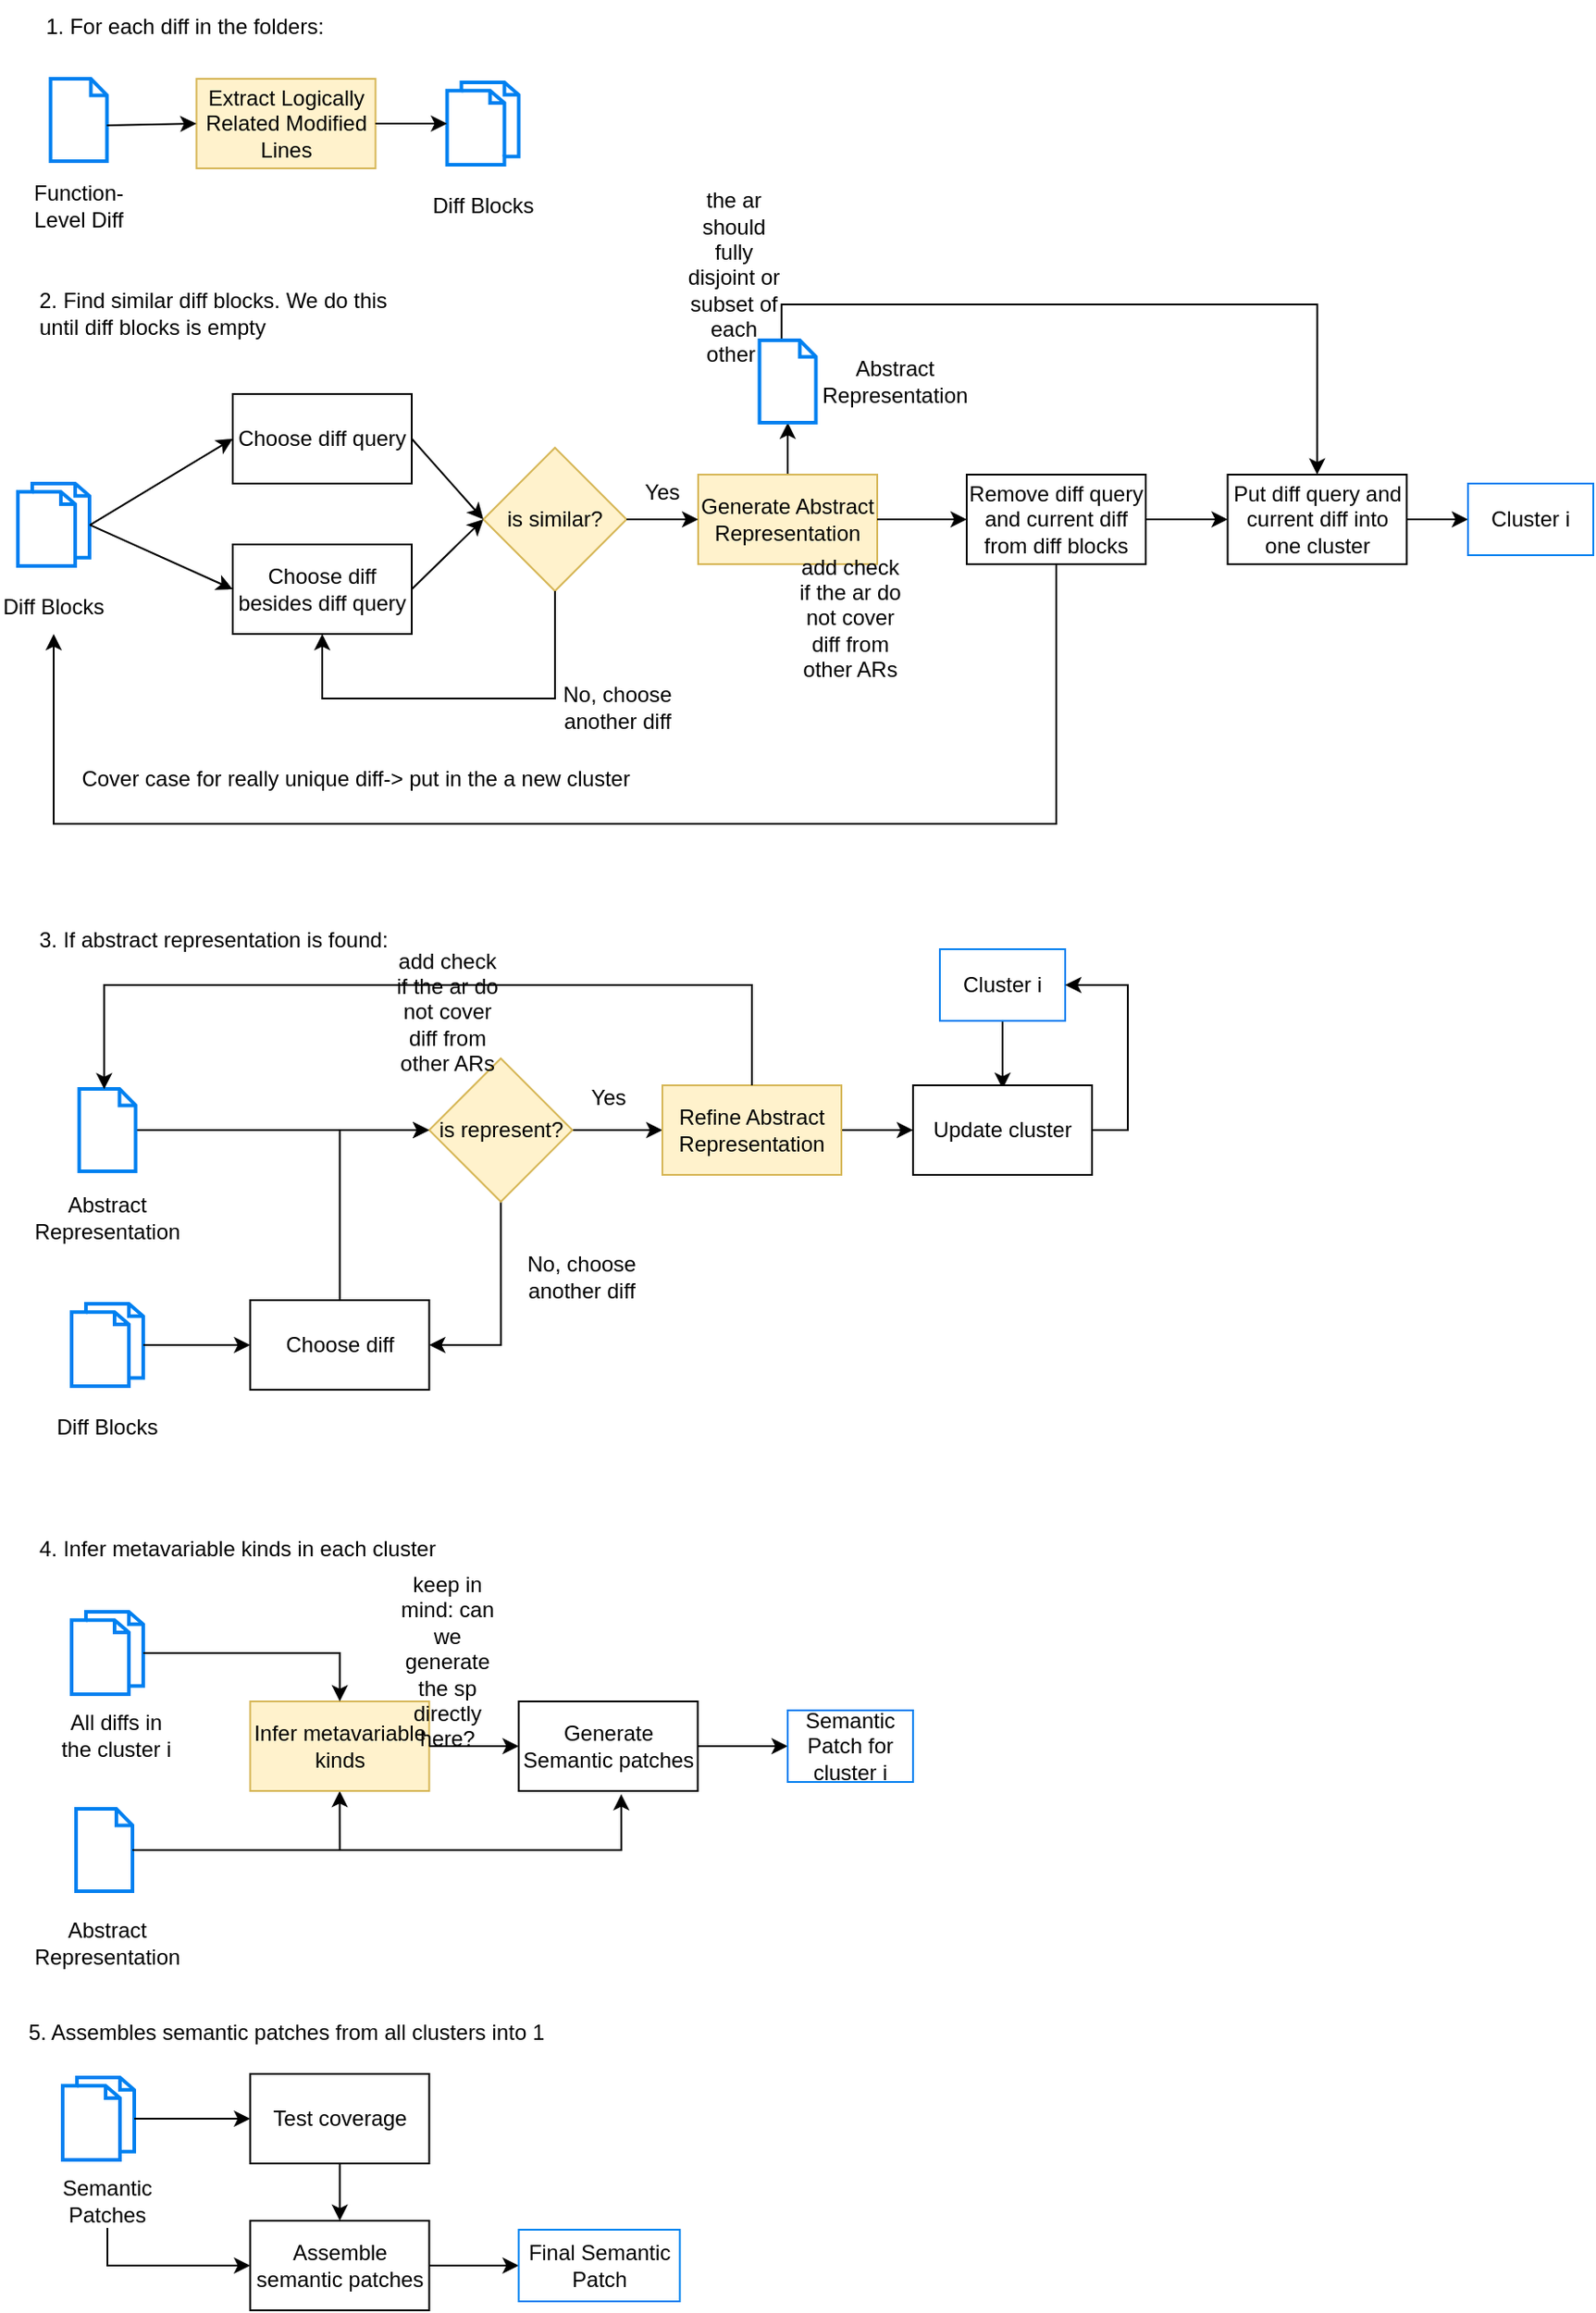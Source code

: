 <mxfile version="24.7.12">
  <diagram name="Page-1" id="-cTbQ6uI88XnNYqkbfOJ">
    <mxGraphModel dx="1839" dy="434" grid="1" gridSize="10" guides="1" tooltips="1" connect="1" arrows="1" fold="1" page="1" pageScale="1" pageWidth="850" pageHeight="1100" math="0" shadow="0">
      <root>
        <mxCell id="0" />
        <mxCell id="1" parent="0" />
        <mxCell id="QleuZ_sIqg2X-7CIl005-3" value="Extract Logically Related Modified Lines" style="html=1;dashed=0;whiteSpace=wrap;fillColor=#fff2cc;strokeColor=#d6b656;" vertex="1" parent="1">
          <mxGeometry x="-190.25" y="64" width="100" height="50" as="geometry" />
        </mxCell>
        <mxCell id="QleuZ_sIqg2X-7CIl005-13" value="" style="group" vertex="1" connectable="0" parent="1">
          <mxGeometry x="-286" y="64" width="60" height="86" as="geometry" />
        </mxCell>
        <mxCell id="QleuZ_sIqg2X-7CIl005-2" value="Function-Level Diff" style="text;html=1;align=center;verticalAlign=middle;whiteSpace=wrap;rounded=0;" vertex="1" parent="QleuZ_sIqg2X-7CIl005-13">
          <mxGeometry y="56" width="60" height="30" as="geometry" />
        </mxCell>
        <mxCell id="QleuZ_sIqg2X-7CIl005-8" value="" style="html=1;verticalLabelPosition=bottom;align=center;labelBackgroundColor=#ffffff;verticalAlign=top;strokeWidth=2;strokeColor=#0080F0;shadow=0;dashed=0;shape=mxgraph.ios7.icons.document;" vertex="1" parent="QleuZ_sIqg2X-7CIl005-13">
          <mxGeometry x="14.25" width="31.5" height="46" as="geometry" />
        </mxCell>
        <mxCell id="QleuZ_sIqg2X-7CIl005-14" value="" style="group" vertex="1" connectable="0" parent="1">
          <mxGeometry x="-60.25" y="66" width="60" height="84" as="geometry" />
        </mxCell>
        <mxCell id="QleuZ_sIqg2X-7CIl005-10" value="" style="html=1;verticalLabelPosition=bottom;align=center;labelBackgroundColor=#ffffff;verticalAlign=top;strokeWidth=2;strokeColor=#0080F0;shadow=0;dashed=0;shape=mxgraph.ios7.icons.documents;" vertex="1" parent="QleuZ_sIqg2X-7CIl005-14">
          <mxGeometry x="10" width="40" height="46" as="geometry" />
        </mxCell>
        <mxCell id="QleuZ_sIqg2X-7CIl005-11" value="Diff Blocks" style="text;html=1;align=center;verticalAlign=middle;whiteSpace=wrap;rounded=0;" vertex="1" parent="QleuZ_sIqg2X-7CIl005-14">
          <mxGeometry y="54" width="60" height="30" as="geometry" />
        </mxCell>
        <mxCell id="QleuZ_sIqg2X-7CIl005-15" value="1. For each diff in the folders:&amp;nbsp;" style="text;html=1;align=center;verticalAlign=middle;whiteSpace=wrap;rounded=0;" vertex="1" parent="1">
          <mxGeometry x="-280.25" y="20" width="170" height="30" as="geometry" />
        </mxCell>
        <mxCell id="QleuZ_sIqg2X-7CIl005-16" value="" style="endArrow=classic;html=1;rounded=0;exitX=1;exitY=0.5;exitDx=0;exitDy=0;" edge="1" parent="1" source="QleuZ_sIqg2X-7CIl005-3" target="QleuZ_sIqg2X-7CIl005-10">
          <mxGeometry width="50" height="50" relative="1" as="geometry">
            <mxPoint x="99.75" y="250" as="sourcePoint" />
            <mxPoint x="149.75" y="200" as="targetPoint" />
          </mxGeometry>
        </mxCell>
        <mxCell id="QleuZ_sIqg2X-7CIl005-17" value="" style="endArrow=classic;html=1;rounded=0;exitX=1;exitY=0.565;exitDx=0;exitDy=0;exitPerimeter=0;entryX=0;entryY=0.5;entryDx=0;entryDy=0;" edge="1" parent="1" source="QleuZ_sIqg2X-7CIl005-8" target="QleuZ_sIqg2X-7CIl005-3">
          <mxGeometry width="50" height="50" relative="1" as="geometry">
            <mxPoint x="-80.25" y="99" as="sourcePoint" />
            <mxPoint x="-40.25" y="99" as="targetPoint" />
          </mxGeometry>
        </mxCell>
        <mxCell id="QleuZ_sIqg2X-7CIl005-25" value="is similar?" style="rhombus;whiteSpace=wrap;html=1;fillColor=#fff2cc;strokeColor=#d6b656;" vertex="1" parent="1">
          <mxGeometry x="-30" y="270" width="80" height="80" as="geometry" />
        </mxCell>
        <mxCell id="QleuZ_sIqg2X-7CIl005-26" value="2. Find similar diff blocks. We do this until diff blocks is empty" style="text;html=1;align=left;verticalAlign=middle;whiteSpace=wrap;rounded=0;" vertex="1" parent="1">
          <mxGeometry x="-280.25" y="180" width="210.25" height="30" as="geometry" />
        </mxCell>
        <mxCell id="QleuZ_sIqg2X-7CIl005-27" value="" style="group" vertex="1" connectable="0" parent="1">
          <mxGeometry x="-300" y="290" width="60" height="84" as="geometry" />
        </mxCell>
        <mxCell id="QleuZ_sIqg2X-7CIl005-28" value="" style="html=1;verticalLabelPosition=bottom;align=center;labelBackgroundColor=#ffffff;verticalAlign=top;strokeWidth=2;strokeColor=#0080F0;shadow=0;dashed=0;shape=mxgraph.ios7.icons.documents;" vertex="1" parent="QleuZ_sIqg2X-7CIl005-27">
          <mxGeometry x="10" width="40" height="46" as="geometry" />
        </mxCell>
        <mxCell id="QleuZ_sIqg2X-7CIl005-29" value="Diff Blocks" style="text;html=1;align=center;verticalAlign=middle;whiteSpace=wrap;rounded=0;" vertex="1" parent="QleuZ_sIqg2X-7CIl005-27">
          <mxGeometry y="54" width="60" height="30" as="geometry" />
        </mxCell>
        <mxCell id="QleuZ_sIqg2X-7CIl005-42" value="" style="endArrow=classic;html=1;rounded=0;exitX=1.005;exitY=0.504;exitDx=0;exitDy=0;exitPerimeter=0;entryX=0;entryY=0.5;entryDx=0;entryDy=0;" edge="1" parent="1" source="QleuZ_sIqg2X-7CIl005-28" target="QleuZ_sIqg2X-7CIl005-72">
          <mxGeometry width="50" height="50" relative="1" as="geometry">
            <mxPoint x="-240" y="327.49" as="sourcePoint" />
            <mxPoint x="-135.969" y="246.862" as="targetPoint" />
          </mxGeometry>
        </mxCell>
        <mxCell id="QleuZ_sIqg2X-7CIl005-43" value="" style="endArrow=classic;html=1;rounded=0;entryX=0;entryY=0.5;entryDx=0;entryDy=0;exitX=1.004;exitY=0.502;exitDx=0;exitDy=0;exitPerimeter=0;" edge="1" parent="1" source="QleuZ_sIqg2X-7CIl005-28" target="QleuZ_sIqg2X-7CIl005-70">
          <mxGeometry width="50" height="50" relative="1" as="geometry">
            <mxPoint x="-250" y="320" as="sourcePoint" />
            <mxPoint x="-136.158" y="363.184" as="targetPoint" />
          </mxGeometry>
        </mxCell>
        <mxCell id="QleuZ_sIqg2X-7CIl005-44" value="" style="endArrow=classic;html=1;rounded=0;exitX=1;exitY=0.5;exitDx=0;exitDy=0;" edge="1" parent="1" source="QleuZ_sIqg2X-7CIl005-72">
          <mxGeometry width="50" height="50" relative="1" as="geometry">
            <mxPoint x="-105.382" y="246.862" as="sourcePoint" />
            <mxPoint x="-30" y="310" as="targetPoint" />
          </mxGeometry>
        </mxCell>
        <mxCell id="QleuZ_sIqg2X-7CIl005-45" value="" style="endArrow=classic;html=1;rounded=0;exitX=1;exitY=0.5;exitDx=0;exitDy=0;" edge="1" parent="1" source="QleuZ_sIqg2X-7CIl005-70">
          <mxGeometry width="50" height="50" relative="1" as="geometry">
            <mxPoint x="-105.004" y="363.092" as="sourcePoint" />
            <mxPoint x="-30" y="310" as="targetPoint" />
          </mxGeometry>
        </mxCell>
        <mxCell id="QleuZ_sIqg2X-7CIl005-84" value="" style="edgeStyle=orthogonalEdgeStyle;rounded=0;orthogonalLoop=1;jettySize=auto;html=1;" edge="1" parent="1" source="QleuZ_sIqg2X-7CIl005-46" target="QleuZ_sIqg2X-7CIl005-55">
          <mxGeometry relative="1" as="geometry" />
        </mxCell>
        <mxCell id="QleuZ_sIqg2X-7CIl005-46" value="Generate Abstract Representation" style="html=1;dashed=0;whiteSpace=wrap;fillColor=#fff2cc;strokeColor=#d6b656;" vertex="1" parent="1">
          <mxGeometry x="90" y="285" width="100" height="50" as="geometry" />
        </mxCell>
        <mxCell id="QleuZ_sIqg2X-7CIl005-47" value="" style="endArrow=classic;html=1;rounded=0;exitX=1;exitY=0.5;exitDx=0;exitDy=0;entryX=0;entryY=0.5;entryDx=0;entryDy=0;" edge="1" parent="1" source="QleuZ_sIqg2X-7CIl005-25" target="QleuZ_sIqg2X-7CIl005-46">
          <mxGeometry width="50" height="50" relative="1" as="geometry">
            <mxPoint x="-95" y="373" as="sourcePoint" />
            <mxPoint x="-20" y="320" as="targetPoint" />
          </mxGeometry>
        </mxCell>
        <mxCell id="QleuZ_sIqg2X-7CIl005-48" value="" style="endArrow=classic;html=1;rounded=0;exitX=0.5;exitY=1;exitDx=0;exitDy=0;entryX=0.5;entryY=1;entryDx=0;entryDy=0;" edge="1" parent="1" source="QleuZ_sIqg2X-7CIl005-25" target="QleuZ_sIqg2X-7CIl005-70">
          <mxGeometry width="50" height="50" relative="1" as="geometry">
            <mxPoint x="50" y="410" as="sourcePoint" />
            <mxPoint x="-122" y="440" as="targetPoint" />
            <Array as="points">
              <mxPoint x="10" y="410" />
              <mxPoint x="-120" y="410" />
            </Array>
          </mxGeometry>
        </mxCell>
        <mxCell id="QleuZ_sIqg2X-7CIl005-49" value="No, choose another diff" style="text;html=1;align=center;verticalAlign=middle;whiteSpace=wrap;rounded=0;" vertex="1" parent="1">
          <mxGeometry x="10" y="400" width="70.25" height="30" as="geometry" />
        </mxCell>
        <mxCell id="QleuZ_sIqg2X-7CIl005-50" value="Yes" style="text;html=1;align=center;verticalAlign=middle;whiteSpace=wrap;rounded=0;" vertex="1" parent="1">
          <mxGeometry x="50" y="280" width="40" height="30" as="geometry" />
        </mxCell>
        <mxCell id="QleuZ_sIqg2X-7CIl005-75" value="" style="edgeStyle=orthogonalEdgeStyle;rounded=0;orthogonalLoop=1;jettySize=auto;html=1;" edge="1" parent="1" source="QleuZ_sIqg2X-7CIl005-51" target="QleuZ_sIqg2X-7CIl005-73">
          <mxGeometry relative="1" as="geometry" />
        </mxCell>
        <mxCell id="QleuZ_sIqg2X-7CIl005-103" style="edgeStyle=orthogonalEdgeStyle;rounded=0;orthogonalLoop=1;jettySize=auto;html=1;exitX=0.5;exitY=1;exitDx=0;exitDy=0;entryX=0.5;entryY=1;entryDx=0;entryDy=0;" edge="1" parent="1" source="QleuZ_sIqg2X-7CIl005-51" target="QleuZ_sIqg2X-7CIl005-29">
          <mxGeometry relative="1" as="geometry">
            <Array as="points">
              <mxPoint x="290" y="480" />
              <mxPoint x="-270" y="480" />
            </Array>
          </mxGeometry>
        </mxCell>
        <mxCell id="QleuZ_sIqg2X-7CIl005-51" value="Remove diff query and current diff from diff blocks" style="html=1;dashed=0;whiteSpace=wrap;" vertex="1" parent="1">
          <mxGeometry x="240" y="285" width="100" height="50" as="geometry" />
        </mxCell>
        <mxCell id="QleuZ_sIqg2X-7CIl005-52" value="" style="endArrow=classic;html=1;rounded=0;exitX=1;exitY=0.5;exitDx=0;exitDy=0;entryX=0;entryY=0.5;entryDx=0;entryDy=0;" edge="1" parent="1" source="QleuZ_sIqg2X-7CIl005-46" target="QleuZ_sIqg2X-7CIl005-51">
          <mxGeometry width="50" height="50" relative="1" as="geometry">
            <mxPoint x="60" y="320" as="sourcePoint" />
            <mxPoint x="100" y="320" as="targetPoint" />
          </mxGeometry>
        </mxCell>
        <mxCell id="QleuZ_sIqg2X-7CIl005-54" value="Abstract Representation" style="text;html=1;align=center;verticalAlign=middle;whiteSpace=wrap;rounded=0;" vertex="1" parent="1">
          <mxGeometry x="170" y="218" width="60" height="30" as="geometry" />
        </mxCell>
        <mxCell id="QleuZ_sIqg2X-7CIl005-106" value="" style="edgeStyle=orthogonalEdgeStyle;rounded=0;orthogonalLoop=1;jettySize=auto;html=1;entryX=0.5;entryY=0;entryDx=0;entryDy=0;exitX=0.392;exitY=-0.022;exitDx=0;exitDy=0;exitPerimeter=0;" edge="1" parent="1" source="QleuZ_sIqg2X-7CIl005-55" target="QleuZ_sIqg2X-7CIl005-73">
          <mxGeometry relative="1" as="geometry" />
        </mxCell>
        <mxCell id="QleuZ_sIqg2X-7CIl005-55" value="" style="html=1;verticalLabelPosition=bottom;align=center;labelBackgroundColor=#ffffff;verticalAlign=top;strokeWidth=2;strokeColor=#0080F0;shadow=0;dashed=0;shape=mxgraph.ios7.icons.document;" vertex="1" parent="1">
          <mxGeometry x="124.25" y="210" width="31.5" height="46" as="geometry" />
        </mxCell>
        <mxCell id="QleuZ_sIqg2X-7CIl005-61" value="3. If abstract representation is found:" style="text;html=1;align=left;verticalAlign=middle;whiteSpace=wrap;rounded=0;" vertex="1" parent="1">
          <mxGeometry x="-280.25" y="530" width="210.25" height="30" as="geometry" />
        </mxCell>
        <mxCell id="QleuZ_sIqg2X-7CIl005-62" value="Abstract Representation" style="text;html=1;align=center;verticalAlign=middle;whiteSpace=wrap;rounded=0;" vertex="1" parent="1">
          <mxGeometry x="-270" y="685" width="60" height="30" as="geometry" />
        </mxCell>
        <mxCell id="QleuZ_sIqg2X-7CIl005-93" value="" style="edgeStyle=orthogonalEdgeStyle;rounded=0;orthogonalLoop=1;jettySize=auto;html=1;" edge="1" parent="1" source="QleuZ_sIqg2X-7CIl005-63" target="QleuZ_sIqg2X-7CIl005-69">
          <mxGeometry relative="1" as="geometry" />
        </mxCell>
        <mxCell id="QleuZ_sIqg2X-7CIl005-63" value="" style="html=1;verticalLabelPosition=bottom;align=center;labelBackgroundColor=#ffffff;verticalAlign=top;strokeWidth=2;strokeColor=#0080F0;shadow=0;dashed=0;shape=mxgraph.ios7.icons.document;" vertex="1" parent="1">
          <mxGeometry x="-255.75" y="628" width="31.5" height="46" as="geometry" />
        </mxCell>
        <mxCell id="QleuZ_sIqg2X-7CIl005-64" value="" style="group" vertex="1" connectable="0" parent="1">
          <mxGeometry x="-270" y="748" width="60" height="84" as="geometry" />
        </mxCell>
        <mxCell id="QleuZ_sIqg2X-7CIl005-65" value="" style="html=1;verticalLabelPosition=bottom;align=center;labelBackgroundColor=#ffffff;verticalAlign=top;strokeWidth=2;strokeColor=#0080F0;shadow=0;dashed=0;shape=mxgraph.ios7.icons.documents;" vertex="1" parent="QleuZ_sIqg2X-7CIl005-64">
          <mxGeometry x="10" width="40" height="46" as="geometry" />
        </mxCell>
        <mxCell id="QleuZ_sIqg2X-7CIl005-66" value="Diff Blocks" style="text;html=1;align=center;verticalAlign=middle;whiteSpace=wrap;rounded=0;" vertex="1" parent="QleuZ_sIqg2X-7CIl005-64">
          <mxGeometry y="54" width="60" height="30" as="geometry" />
        </mxCell>
        <mxCell id="QleuZ_sIqg2X-7CIl005-96" style="edgeStyle=orthogonalEdgeStyle;rounded=0;orthogonalLoop=1;jettySize=auto;html=1;exitX=0.5;exitY=1;exitDx=0;exitDy=0;entryX=1;entryY=0.5;entryDx=0;entryDy=0;" edge="1" parent="1" source="QleuZ_sIqg2X-7CIl005-69" target="QleuZ_sIqg2X-7CIl005-71">
          <mxGeometry relative="1" as="geometry" />
        </mxCell>
        <mxCell id="QleuZ_sIqg2X-7CIl005-99" value="" style="edgeStyle=orthogonalEdgeStyle;rounded=0;orthogonalLoop=1;jettySize=auto;html=1;" edge="1" parent="1" source="QleuZ_sIqg2X-7CIl005-69" target="QleuZ_sIqg2X-7CIl005-98">
          <mxGeometry relative="1" as="geometry" />
        </mxCell>
        <mxCell id="QleuZ_sIqg2X-7CIl005-69" value="is represent?" style="rhombus;whiteSpace=wrap;html=1;fillColor=#fff2cc;strokeColor=#d6b656;" vertex="1" parent="1">
          <mxGeometry x="-60.25" y="611" width="80" height="80" as="geometry" />
        </mxCell>
        <mxCell id="QleuZ_sIqg2X-7CIl005-70" value="Choose diff besides diff query" style="html=1;dashed=0;whiteSpace=wrap;" vertex="1" parent="1">
          <mxGeometry x="-170" y="324" width="100" height="50" as="geometry" />
        </mxCell>
        <mxCell id="QleuZ_sIqg2X-7CIl005-95" value="" style="edgeStyle=orthogonalEdgeStyle;rounded=0;orthogonalLoop=1;jettySize=auto;html=1;entryX=0;entryY=0.5;entryDx=0;entryDy=0;" edge="1" parent="1" source="QleuZ_sIqg2X-7CIl005-71" target="QleuZ_sIqg2X-7CIl005-69">
          <mxGeometry relative="1" as="geometry" />
        </mxCell>
        <mxCell id="QleuZ_sIqg2X-7CIl005-71" value="Choose diff" style="html=1;dashed=0;whiteSpace=wrap;" vertex="1" parent="1">
          <mxGeometry x="-160.25" y="746" width="100" height="50" as="geometry" />
        </mxCell>
        <mxCell id="QleuZ_sIqg2X-7CIl005-72" value="Choose diff query" style="html=1;dashed=0;whiteSpace=wrap;" vertex="1" parent="1">
          <mxGeometry x="-170" y="240" width="100" height="50" as="geometry" />
        </mxCell>
        <mxCell id="QleuZ_sIqg2X-7CIl005-80" value="" style="edgeStyle=orthogonalEdgeStyle;rounded=0;orthogonalLoop=1;jettySize=auto;html=1;" edge="1" parent="1" source="QleuZ_sIqg2X-7CIl005-73" target="QleuZ_sIqg2X-7CIl005-76">
          <mxGeometry relative="1" as="geometry" />
        </mxCell>
        <mxCell id="QleuZ_sIqg2X-7CIl005-73" value="Put diff query and current diff into one cluster" style="html=1;dashed=0;whiteSpace=wrap;" vertex="1" parent="1">
          <mxGeometry x="385.75" y="285" width="100" height="50" as="geometry" />
        </mxCell>
        <mxCell id="QleuZ_sIqg2X-7CIl005-76" value="Cluster i" style="rounded=0;whiteSpace=wrap;html=1;fillColor=#FFFFFF;strokeColor=#0080f0;" vertex="1" parent="1">
          <mxGeometry x="520" y="290" width="70" height="40" as="geometry" />
        </mxCell>
        <mxCell id="QleuZ_sIqg2X-7CIl005-94" value="" style="edgeStyle=orthogonalEdgeStyle;rounded=0;orthogonalLoop=1;jettySize=auto;html=1;" edge="1" parent="1" source="QleuZ_sIqg2X-7CIl005-65" target="QleuZ_sIqg2X-7CIl005-71">
          <mxGeometry relative="1" as="geometry" />
        </mxCell>
        <mxCell id="QleuZ_sIqg2X-7CIl005-97" value="No, choose another diff" style="text;html=1;align=center;verticalAlign=middle;whiteSpace=wrap;rounded=0;" vertex="1" parent="1">
          <mxGeometry x="-10" y="718" width="70.25" height="30" as="geometry" />
        </mxCell>
        <mxCell id="QleuZ_sIqg2X-7CIl005-109" value="" style="edgeStyle=orthogonalEdgeStyle;rounded=0;orthogonalLoop=1;jettySize=auto;html=1;" edge="1" parent="1" source="QleuZ_sIqg2X-7CIl005-98" target="QleuZ_sIqg2X-7CIl005-104">
          <mxGeometry relative="1" as="geometry" />
        </mxCell>
        <mxCell id="QleuZ_sIqg2X-7CIl005-98" value="Refine Abstract Representation" style="html=1;dashed=0;whiteSpace=wrap;fillColor=#fff2cc;strokeColor=#d6b656;" vertex="1" parent="1">
          <mxGeometry x="70" y="626" width="100" height="50" as="geometry" />
        </mxCell>
        <mxCell id="QleuZ_sIqg2X-7CIl005-101" value="" style="edgeStyle=orthogonalEdgeStyle;rounded=0;orthogonalLoop=1;jettySize=auto;html=1;" edge="1" parent="1" source="QleuZ_sIqg2X-7CIl005-100">
          <mxGeometry relative="1" as="geometry">
            <mxPoint x="260.04" y="628" as="targetPoint" />
          </mxGeometry>
        </mxCell>
        <mxCell id="QleuZ_sIqg2X-7CIl005-100" value="Cluster i" style="rounded=0;whiteSpace=wrap;html=1;fillColor=#FFFFFF;strokeColor=#0080f0;" vertex="1" parent="1">
          <mxGeometry x="225" y="550" width="70" height="40" as="geometry" />
        </mxCell>
        <mxCell id="QleuZ_sIqg2X-7CIl005-102" value="Yes" style="text;html=1;align=center;verticalAlign=middle;whiteSpace=wrap;rounded=0;" vertex="1" parent="1">
          <mxGeometry x="19.75" y="618" width="40" height="30" as="geometry" />
        </mxCell>
        <mxCell id="QleuZ_sIqg2X-7CIl005-112" style="edgeStyle=orthogonalEdgeStyle;rounded=0;orthogonalLoop=1;jettySize=auto;html=1;exitX=1;exitY=0.5;exitDx=0;exitDy=0;entryX=1;entryY=0.5;entryDx=0;entryDy=0;" edge="1" parent="1" source="QleuZ_sIqg2X-7CIl005-104" target="QleuZ_sIqg2X-7CIl005-100">
          <mxGeometry relative="1" as="geometry" />
        </mxCell>
        <mxCell id="QleuZ_sIqg2X-7CIl005-104" value="Update cluster" style="html=1;dashed=0;whiteSpace=wrap;" vertex="1" parent="1">
          <mxGeometry x="210" y="626" width="100" height="50" as="geometry" />
        </mxCell>
        <mxCell id="QleuZ_sIqg2X-7CIl005-108" style="edgeStyle=orthogonalEdgeStyle;rounded=0;orthogonalLoop=1;jettySize=auto;html=1;exitX=0.5;exitY=0;exitDx=0;exitDy=0;entryX=0.443;entryY=0.004;entryDx=0;entryDy=0;entryPerimeter=0;" edge="1" parent="1" source="QleuZ_sIqg2X-7CIl005-98" target="QleuZ_sIqg2X-7CIl005-63">
          <mxGeometry relative="1" as="geometry">
            <Array as="points">
              <mxPoint x="120" y="570" />
              <mxPoint x="-242" y="570" />
            </Array>
          </mxGeometry>
        </mxCell>
        <mxCell id="QleuZ_sIqg2X-7CIl005-113" value="4. Infer metavariable kinds in each cluster" style="text;html=1;align=left;verticalAlign=middle;whiteSpace=wrap;rounded=0;" vertex="1" parent="1">
          <mxGeometry x="-280.25" y="870" width="490.25" height="30" as="geometry" />
        </mxCell>
        <mxCell id="QleuZ_sIqg2X-7CIl005-114" value="" style="group" vertex="1" connectable="0" parent="1">
          <mxGeometry x="-270" y="920" width="70" height="84" as="geometry" />
        </mxCell>
        <mxCell id="QleuZ_sIqg2X-7CIl005-115" value="" style="html=1;verticalLabelPosition=bottom;align=center;labelBackgroundColor=#ffffff;verticalAlign=top;strokeWidth=2;strokeColor=#0080F0;shadow=0;dashed=0;shape=mxgraph.ios7.icons.documents;" vertex="1" parent="QleuZ_sIqg2X-7CIl005-114">
          <mxGeometry x="10" width="40" height="46" as="geometry" />
        </mxCell>
        <mxCell id="QleuZ_sIqg2X-7CIl005-116" value="All diffs in the cluster i" style="text;html=1;align=center;verticalAlign=middle;whiteSpace=wrap;rounded=0;" vertex="1" parent="QleuZ_sIqg2X-7CIl005-114">
          <mxGeometry y="54" width="70" height="30" as="geometry" />
        </mxCell>
        <mxCell id="QleuZ_sIqg2X-7CIl005-121" style="edgeStyle=orthogonalEdgeStyle;rounded=0;orthogonalLoop=1;jettySize=auto;html=1;entryX=0.5;entryY=1;entryDx=0;entryDy=0;" edge="1" parent="1" source="QleuZ_sIqg2X-7CIl005-117" target="QleuZ_sIqg2X-7CIl005-119">
          <mxGeometry relative="1" as="geometry" />
        </mxCell>
        <mxCell id="QleuZ_sIqg2X-7CIl005-117" value="" style="html=1;verticalLabelPosition=bottom;align=center;labelBackgroundColor=#ffffff;verticalAlign=top;strokeWidth=2;strokeColor=#0080F0;shadow=0;dashed=0;shape=mxgraph.ios7.icons.document;" vertex="1" parent="1">
          <mxGeometry x="-257.5" y="1030" width="31.5" height="46" as="geometry" />
        </mxCell>
        <mxCell id="QleuZ_sIqg2X-7CIl005-118" value="Abstract Representation" style="text;html=1;align=center;verticalAlign=middle;whiteSpace=wrap;rounded=0;" vertex="1" parent="1">
          <mxGeometry x="-270" y="1090" width="60" height="30" as="geometry" />
        </mxCell>
        <mxCell id="QleuZ_sIqg2X-7CIl005-119" value="Infer metavariable kinds" style="html=1;dashed=0;whiteSpace=wrap;fillColor=#fff2cc;strokeColor=#d6b656;" vertex="1" parent="1">
          <mxGeometry x="-160.25" y="970" width="100" height="50" as="geometry" />
        </mxCell>
        <mxCell id="QleuZ_sIqg2X-7CIl005-120" style="edgeStyle=orthogonalEdgeStyle;rounded=0;orthogonalLoop=1;jettySize=auto;html=1;" edge="1" parent="1" source="QleuZ_sIqg2X-7CIl005-115" target="QleuZ_sIqg2X-7CIl005-119">
          <mxGeometry relative="1" as="geometry" />
        </mxCell>
        <mxCell id="QleuZ_sIqg2X-7CIl005-127" value="" style="edgeStyle=orthogonalEdgeStyle;rounded=0;orthogonalLoop=1;jettySize=auto;html=1;" edge="1" parent="1" source="QleuZ_sIqg2X-7CIl005-122" target="QleuZ_sIqg2X-7CIl005-126">
          <mxGeometry relative="1" as="geometry" />
        </mxCell>
        <mxCell id="QleuZ_sIqg2X-7CIl005-122" value="Generate Semantic patches" style="html=1;dashed=0;whiteSpace=wrap;" vertex="1" parent="1">
          <mxGeometry x="-10.25" y="970" width="100" height="50" as="geometry" />
        </mxCell>
        <mxCell id="QleuZ_sIqg2X-7CIl005-123" style="edgeStyle=orthogonalEdgeStyle;rounded=0;orthogonalLoop=1;jettySize=auto;html=1;entryX=0;entryY=0.5;entryDx=0;entryDy=0;" edge="1" parent="1" source="QleuZ_sIqg2X-7CIl005-119" target="QleuZ_sIqg2X-7CIl005-122">
          <mxGeometry relative="1" as="geometry">
            <mxPoint x="-78.51" y="1063" as="sourcePoint" />
            <mxPoint x="-10" y="1005" as="targetPoint" />
          </mxGeometry>
        </mxCell>
        <mxCell id="QleuZ_sIqg2X-7CIl005-125" style="edgeStyle=orthogonalEdgeStyle;rounded=0;orthogonalLoop=1;jettySize=auto;html=1;entryX=0.573;entryY=1.036;entryDx=0;entryDy=0;entryPerimeter=0;" edge="1" parent="1" source="QleuZ_sIqg2X-7CIl005-117" target="QleuZ_sIqg2X-7CIl005-122">
          <mxGeometry relative="1" as="geometry" />
        </mxCell>
        <mxCell id="QleuZ_sIqg2X-7CIl005-126" value="Semantic Patch for cluster i" style="rounded=0;whiteSpace=wrap;html=1;fillColor=#FFFFFF;strokeColor=#0080f0;" vertex="1" parent="1">
          <mxGeometry x="140" y="975" width="70" height="40" as="geometry" />
        </mxCell>
        <mxCell id="QleuZ_sIqg2X-7CIl005-128" value="5. Assembles semantic patches from all clusters into 1" style="text;html=1;align=left;verticalAlign=middle;whiteSpace=wrap;rounded=0;" vertex="1" parent="1">
          <mxGeometry x="-286" y="1140" width="490.25" height="30" as="geometry" />
        </mxCell>
        <mxCell id="QleuZ_sIqg2X-7CIl005-129" value="" style="group" vertex="1" connectable="0" parent="1">
          <mxGeometry x="-275" y="1180" width="70" height="84" as="geometry" />
        </mxCell>
        <mxCell id="QleuZ_sIqg2X-7CIl005-130" value="" style="html=1;verticalLabelPosition=bottom;align=center;labelBackgroundColor=#ffffff;verticalAlign=top;strokeWidth=2;strokeColor=#0080F0;shadow=0;dashed=0;shape=mxgraph.ios7.icons.documents;" vertex="1" parent="QleuZ_sIqg2X-7CIl005-129">
          <mxGeometry x="10" width="40" height="46" as="geometry" />
        </mxCell>
        <mxCell id="QleuZ_sIqg2X-7CIl005-131" value="Semantic Patches" style="text;html=1;align=center;verticalAlign=middle;whiteSpace=wrap;rounded=0;" vertex="1" parent="QleuZ_sIqg2X-7CIl005-129">
          <mxGeometry y="54" width="70" height="30" as="geometry" />
        </mxCell>
        <mxCell id="QleuZ_sIqg2X-7CIl005-135" value="" style="edgeStyle=orthogonalEdgeStyle;rounded=0;orthogonalLoop=1;jettySize=auto;html=1;" edge="1" parent="1" source="QleuZ_sIqg2X-7CIl005-132" target="QleuZ_sIqg2X-7CIl005-134">
          <mxGeometry relative="1" as="geometry" />
        </mxCell>
        <mxCell id="QleuZ_sIqg2X-7CIl005-132" value="Test coverage" style="html=1;dashed=0;whiteSpace=wrap;" vertex="1" parent="1">
          <mxGeometry x="-160.25" y="1178" width="100" height="50" as="geometry" />
        </mxCell>
        <mxCell id="QleuZ_sIqg2X-7CIl005-133" style="edgeStyle=orthogonalEdgeStyle;rounded=0;orthogonalLoop=1;jettySize=auto;html=1;entryX=0;entryY=0.5;entryDx=0;entryDy=0;" edge="1" parent="1" source="QleuZ_sIqg2X-7CIl005-130" target="QleuZ_sIqg2X-7CIl005-132">
          <mxGeometry relative="1" as="geometry" />
        </mxCell>
        <mxCell id="QleuZ_sIqg2X-7CIl005-138" value="" style="edgeStyle=orthogonalEdgeStyle;rounded=0;orthogonalLoop=1;jettySize=auto;html=1;" edge="1" parent="1" source="QleuZ_sIqg2X-7CIl005-134" target="QleuZ_sIqg2X-7CIl005-137">
          <mxGeometry relative="1" as="geometry" />
        </mxCell>
        <mxCell id="QleuZ_sIqg2X-7CIl005-134" value="Assemble semantic patches" style="html=1;dashed=0;whiteSpace=wrap;" vertex="1" parent="1">
          <mxGeometry x="-160.25" y="1260" width="100" height="50" as="geometry" />
        </mxCell>
        <mxCell id="QleuZ_sIqg2X-7CIl005-136" style="edgeStyle=orthogonalEdgeStyle;rounded=0;orthogonalLoop=1;jettySize=auto;html=1;exitX=0.5;exitY=1;exitDx=0;exitDy=0;entryX=0;entryY=0.5;entryDx=0;entryDy=0;" edge="1" parent="1" source="QleuZ_sIqg2X-7CIl005-131" target="QleuZ_sIqg2X-7CIl005-134">
          <mxGeometry relative="1" as="geometry" />
        </mxCell>
        <mxCell id="QleuZ_sIqg2X-7CIl005-137" value="Final Semantic Patch" style="rounded=0;whiteSpace=wrap;html=1;fillColor=#FFFFFF;strokeColor=#0080f0;" vertex="1" parent="1">
          <mxGeometry x="-10.25" y="1265" width="90" height="40" as="geometry" />
        </mxCell>
        <mxCell id="QleuZ_sIqg2X-7CIl005-139" value="Cover case for really unique diff-&amp;gt; put in the a new cluster&amp;nbsp;" style="text;html=1;align=center;verticalAlign=middle;resizable=0;points=[];autosize=1;strokeColor=none;fillColor=none;" vertex="1" parent="1">
          <mxGeometry x="-265.25" y="440" width="330" height="30" as="geometry" />
        </mxCell>
        <mxCell id="QleuZ_sIqg2X-7CIl005-140" value="keep in mind: can we generate the sp directly here?&lt;div&gt;&lt;br&gt;&lt;/div&gt;" style="text;html=1;align=center;verticalAlign=middle;whiteSpace=wrap;rounded=0;" vertex="1" parent="1">
          <mxGeometry x="-80" y="940" width="60" height="30" as="geometry" />
        </mxCell>
        <mxCell id="QleuZ_sIqg2X-7CIl005-143" value="add check if the ar do not cover diff from other ARs" style="text;html=1;align=center;verticalAlign=middle;whiteSpace=wrap;rounded=0;" vertex="1" parent="1">
          <mxGeometry x="-80" y="570" width="60" height="30" as="geometry" />
        </mxCell>
        <mxCell id="QleuZ_sIqg2X-7CIl005-144" value="add check if the ar do not cover diff from other ARs" style="text;html=1;align=center;verticalAlign=middle;whiteSpace=wrap;rounded=0;" vertex="1" parent="1">
          <mxGeometry x="145" y="350" width="60" height="30" as="geometry" />
        </mxCell>
        <mxCell id="QleuZ_sIqg2X-7CIl005-145" value="the ar should fully disjoint or subset of each other&amp;nbsp;" style="text;html=1;align=center;verticalAlign=middle;whiteSpace=wrap;rounded=0;" vertex="1" parent="1">
          <mxGeometry x="79.75" y="160" width="60" height="30" as="geometry" />
        </mxCell>
      </root>
    </mxGraphModel>
  </diagram>
</mxfile>
